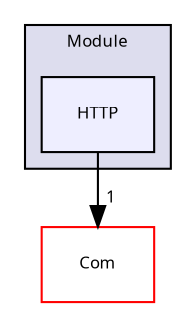 digraph "Src/Module/HTTP" {
  compound=true
  node [ fontsize="8", fontname="Sans"];
  edge [ labelfontsize="8", labelfontname="Sans"];
  subgraph clusterdir_a66f30b86b8bcc429b3175f700e00737 {
    graph [ bgcolor="#ddddee", pencolor="black", label="Module" fontname="Sans", fontsize="8", URL="dir_a66f30b86b8bcc429b3175f700e00737.html"]
  dir_dade19911703a322aebd52fe68fecd28 [shape=box, label="HTTP", style="filled", fillcolor="#eeeeff", pencolor="black", URL="dir_dade19911703a322aebd52fe68fecd28.html"];
  }
  dir_bd6076192d431881978bb9a63bffcd65 [shape=box label="Com" fillcolor="white" style="filled" color="red" URL="dir_bd6076192d431881978bb9a63bffcd65.html"];
  dir_dade19911703a322aebd52fe68fecd28->dir_bd6076192d431881978bb9a63bffcd65 [headlabel="1", labeldistance=1.5 headhref="dir_000031_000001.html"];
}
